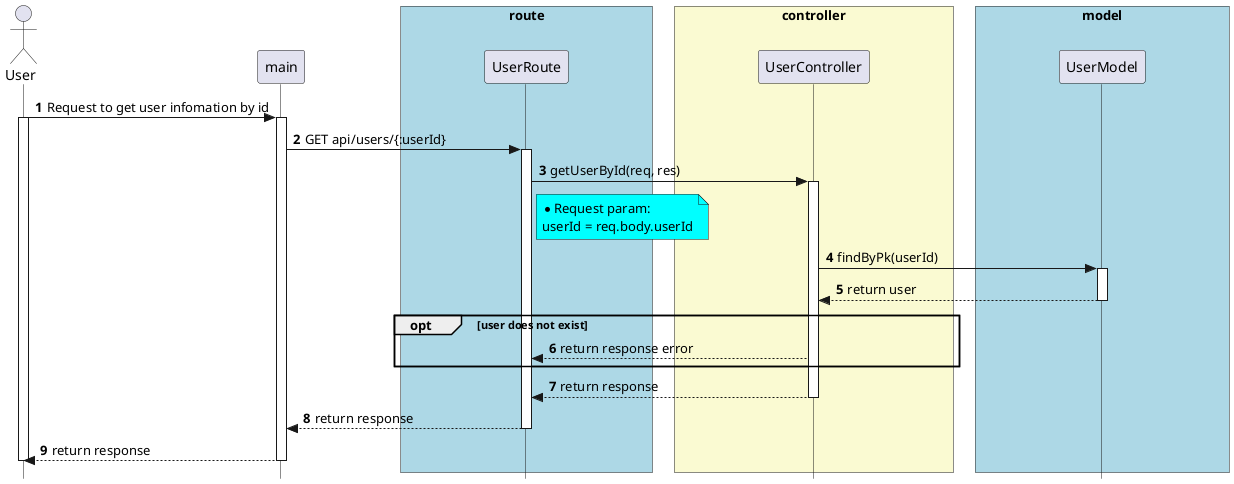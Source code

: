 @startuml


skinparam style strictuml

skinparam lifelineStrategy solid

skinparam ParticipantPadding 80

skinparam BoxPadding 10

autonumber

actor User as User


participant main as main


box "route" #lightBlue

participant UserRoute as UserRoute

end box


box "controller" #LightGoldenRodYellow
participant UserController as UserController

end box


box "model" #lightBlue
participant UserModel as UserModel

end box


User -> main: Request to get user infomation by id
activate User
activate main

main -> UserRoute: GET api/users/{:userId}
activate UserRoute


UserRoute -> UserController: getUserById(req, res)
activate UserController

note right of UserRoute #Aqua
* Request param:
userId = req.body.userId
end note


UserController -> UserModel: findByPk(userId)

activate  UserModel

UserModel --> UserController: return user

deactivate UserModel

opt user does not exist
  UserController --> UserRoute: return response error
end



UserController --> UserRoute: return response

deactivate UserController

UserRoute --> main: return response

deactivate UserRoute

main --> User: return response

deactivate main
deactivate User


@enduml


